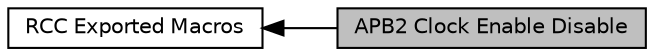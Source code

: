 digraph "APB2 Clock Enable Disable"
{
  edge [fontname="Helvetica",fontsize="10",labelfontname="Helvetica",labelfontsize="10"];
  node [fontname="Helvetica",fontsize="10",shape=box];
  rankdir=LR;
  Node2 [label="RCC Exported Macros",height=0.2,width=0.4,color="black", fillcolor="white", style="filled",URL="$group___r_c_c___exported___macros.html",tooltip=" "];
  Node1 [label="APB2 Clock Enable Disable",height=0.2,width=0.4,color="black", fillcolor="grey75", style="filled", fontcolor="black",tooltip="Enable or disable the High Speed APB (APB2) peripheral clock."];
  Node2->Node1 [shape=plaintext, dir="back", style="solid"];
}
